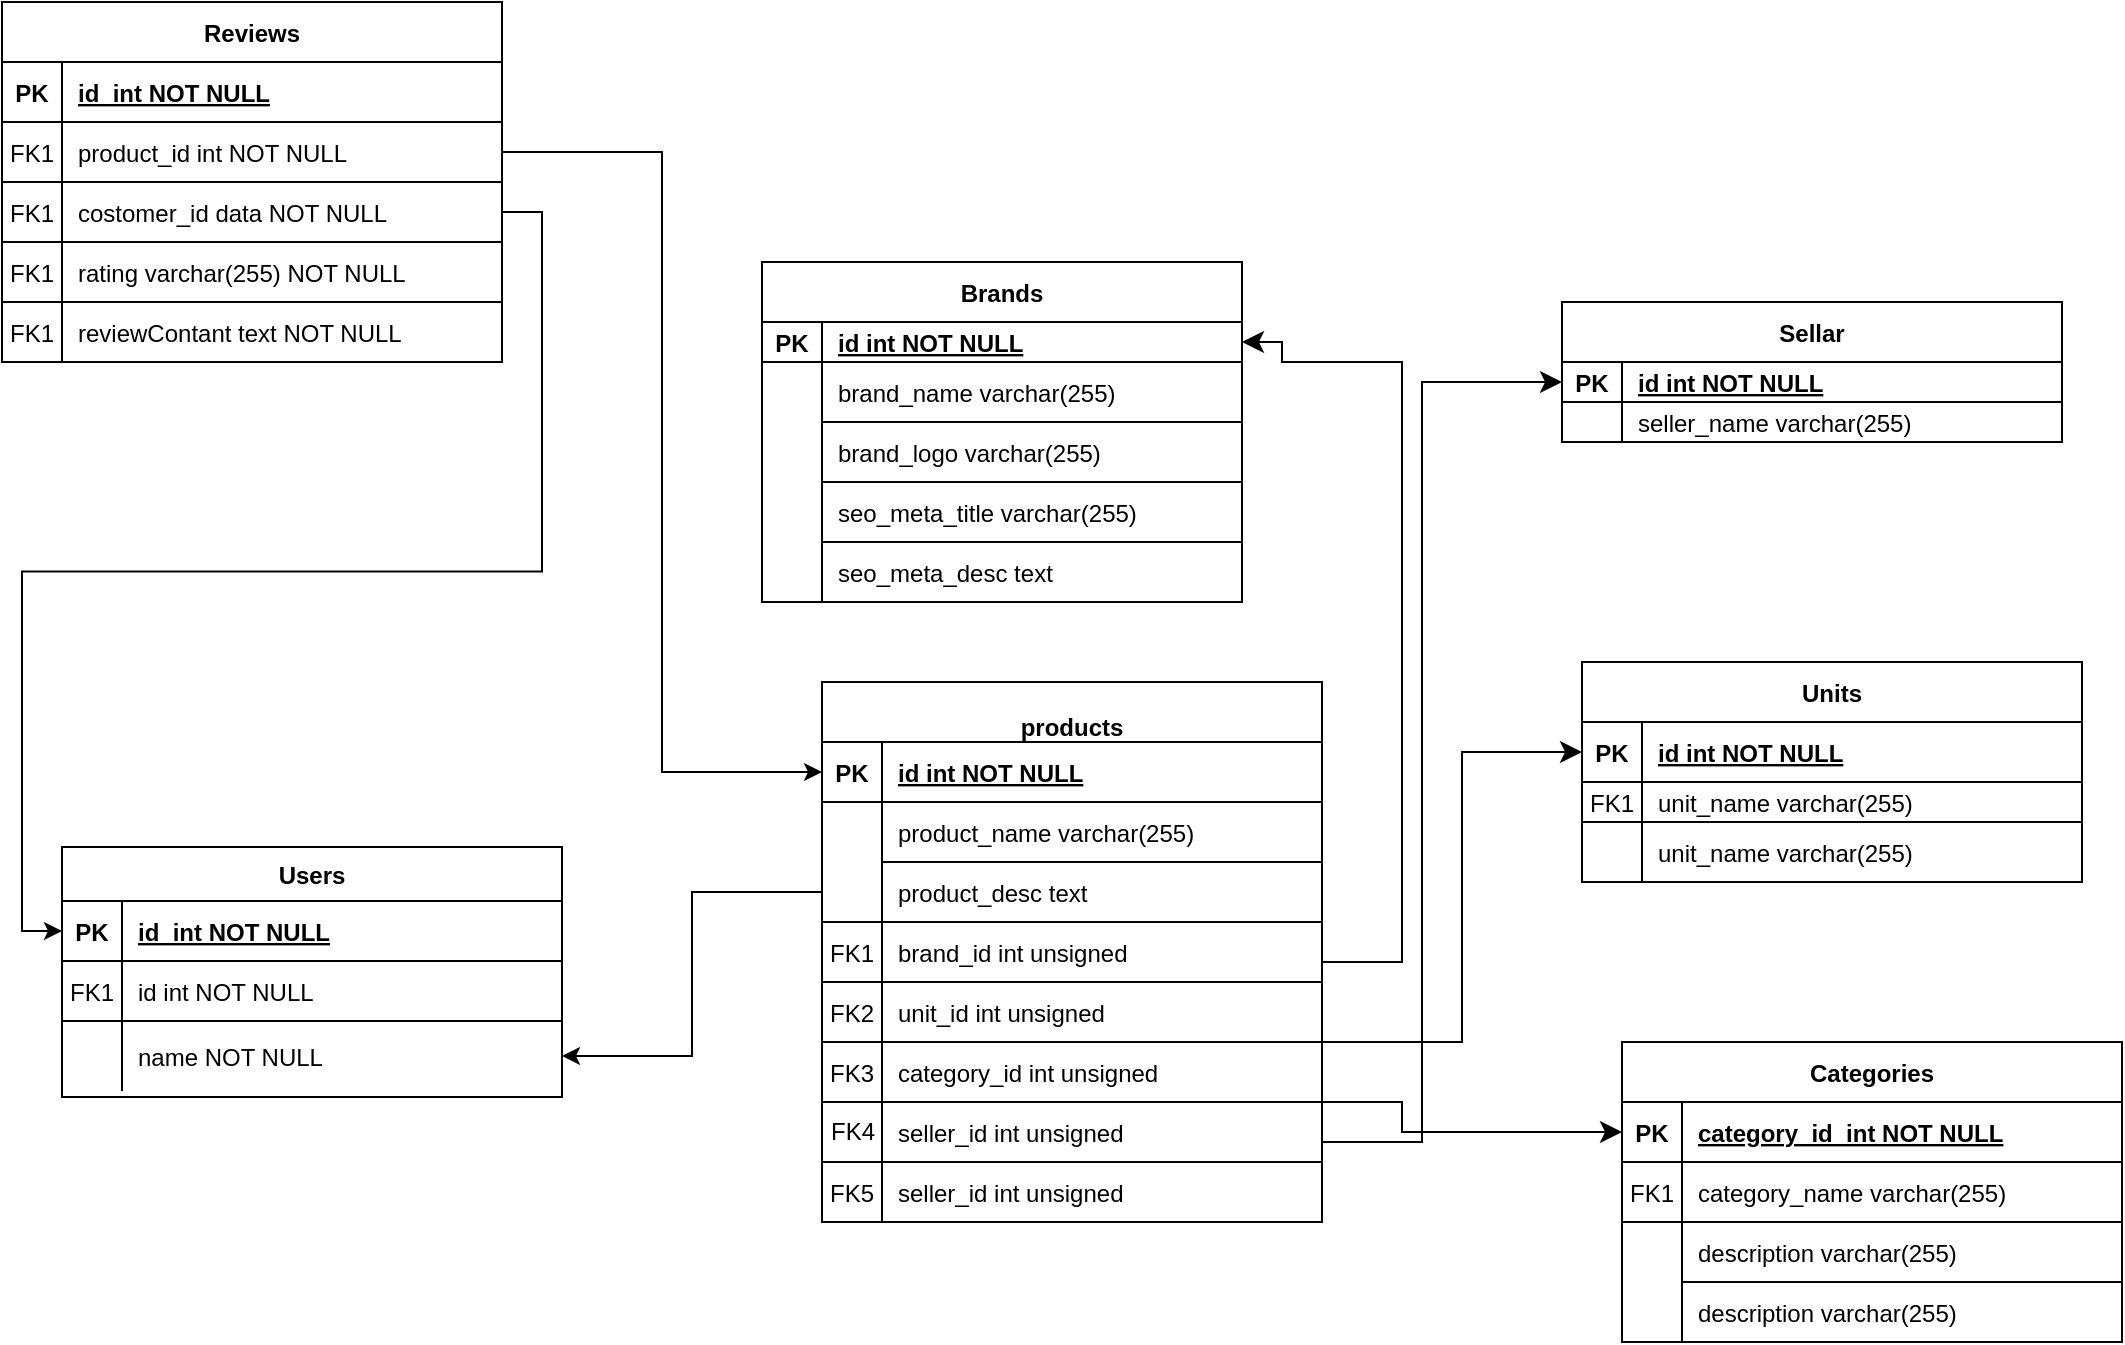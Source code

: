 <mxfile version="24.7.6">
  <diagram id="R2lEEEUBdFMjLlhIrx00" name="Page-1">
    <mxGraphModel dx="2450" dy="1875" grid="1" gridSize="10" guides="1" tooltips="1" connect="1" arrows="1" fold="1" page="1" pageScale="1" pageWidth="850" pageHeight="1100" math="0" shadow="0" extFonts="Permanent Marker^https://fonts.googleapis.com/css?family=Permanent+Marker">
      <root>
        <mxCell id="0" />
        <mxCell id="1" parent="0" />
        <mxCell id="C-vyLk0tnHw3VtMMgP7b-13" value="Units" style="shape=table;startSize=30;container=1;collapsible=1;childLayout=tableLayout;fixedRows=1;rowLines=0;fontStyle=1;align=center;resizeLast=1;" parent="1" vertex="1">
          <mxGeometry x="470" y="200" width="250" height="110" as="geometry" />
        </mxCell>
        <mxCell id="C-vyLk0tnHw3VtMMgP7b-14" value="" style="shape=partialRectangle;collapsible=0;dropTarget=0;pointerEvents=0;fillColor=none;points=[[0,0.5],[1,0.5]];portConstraint=eastwest;top=0;left=0;right=0;bottom=1;" parent="C-vyLk0tnHw3VtMMgP7b-13" vertex="1">
          <mxGeometry y="30" width="250" height="30" as="geometry" />
        </mxCell>
        <mxCell id="C-vyLk0tnHw3VtMMgP7b-15" value="PK" style="shape=partialRectangle;overflow=hidden;connectable=0;fillColor=none;top=0;left=0;bottom=0;right=0;fontStyle=1;" parent="C-vyLk0tnHw3VtMMgP7b-14" vertex="1">
          <mxGeometry width="30" height="30" as="geometry">
            <mxRectangle width="30" height="30" as="alternateBounds" />
          </mxGeometry>
        </mxCell>
        <mxCell id="C-vyLk0tnHw3VtMMgP7b-16" value="id int NOT NULL " style="shape=partialRectangle;overflow=hidden;connectable=0;fillColor=none;top=0;left=0;bottom=0;right=0;align=left;spacingLeft=6;fontStyle=5;" parent="C-vyLk0tnHw3VtMMgP7b-14" vertex="1">
          <mxGeometry x="30" width="220" height="30" as="geometry">
            <mxRectangle width="220" height="30" as="alternateBounds" />
          </mxGeometry>
        </mxCell>
        <mxCell id="C-vyLk0tnHw3VtMMgP7b-17" value="" style="shape=partialRectangle;collapsible=0;dropTarget=0;pointerEvents=0;fillColor=none;points=[[0,0.5],[1,0.5]];portConstraint=eastwest;top=0;left=0;right=0;bottom=0;" parent="C-vyLk0tnHw3VtMMgP7b-13" vertex="1">
          <mxGeometry y="60" width="250" height="20" as="geometry" />
        </mxCell>
        <mxCell id="C-vyLk0tnHw3VtMMgP7b-18" value="FK1" style="shape=partialRectangle;overflow=hidden;connectable=0;fillColor=none;top=0;left=0;bottom=1;right=0;" parent="C-vyLk0tnHw3VtMMgP7b-17" vertex="1">
          <mxGeometry width="30" height="20" as="geometry">
            <mxRectangle width="30" height="20" as="alternateBounds" />
          </mxGeometry>
        </mxCell>
        <mxCell id="C-vyLk0tnHw3VtMMgP7b-19" value="unit_name varchar(255)" style="shape=partialRectangle;overflow=hidden;connectable=0;fillColor=none;top=0;left=0;bottom=0;right=0;align=left;spacingLeft=6;" parent="C-vyLk0tnHw3VtMMgP7b-17" vertex="1">
          <mxGeometry x="30" width="220" height="20" as="geometry">
            <mxRectangle width="220" height="20" as="alternateBounds" />
          </mxGeometry>
        </mxCell>
        <mxCell id="C-vyLk0tnHw3VtMMgP7b-20" value="" style="shape=partialRectangle;collapsible=0;dropTarget=0;pointerEvents=0;fillColor=none;points=[[0,0.5],[1,0.5]];portConstraint=eastwest;top=0;left=0;right=0;bottom=0;" parent="C-vyLk0tnHw3VtMMgP7b-13" vertex="1">
          <mxGeometry y="80" width="250" height="30" as="geometry" />
        </mxCell>
        <mxCell id="C-vyLk0tnHw3VtMMgP7b-21" value="" style="shape=partialRectangle;overflow=hidden;connectable=0;fillColor=none;top=0;left=0;bottom=0;right=0;" parent="C-vyLk0tnHw3VtMMgP7b-20" vertex="1">
          <mxGeometry width="30" height="30" as="geometry">
            <mxRectangle width="30" height="30" as="alternateBounds" />
          </mxGeometry>
        </mxCell>
        <mxCell id="C-vyLk0tnHw3VtMMgP7b-22" value="unit_name varchar(255)" style="shape=partialRectangle;overflow=hidden;connectable=0;fillColor=none;top=1;left=0;bottom=0;right=0;align=left;spacingLeft=6;" parent="C-vyLk0tnHw3VtMMgP7b-20" vertex="1">
          <mxGeometry x="30" width="220" height="30" as="geometry">
            <mxRectangle width="220" height="30" as="alternateBounds" />
          </mxGeometry>
        </mxCell>
        <mxCell id="C-vyLk0tnHw3VtMMgP7b-23" value="Brands" style="shape=table;startSize=30;container=1;collapsible=1;childLayout=tableLayout;fixedRows=1;rowLines=0;fontStyle=1;align=center;resizeLast=1;" parent="1" vertex="1">
          <mxGeometry x="60" width="240" height="170" as="geometry" />
        </mxCell>
        <mxCell id="C-vyLk0tnHw3VtMMgP7b-24" value="" style="shape=partialRectangle;collapsible=0;dropTarget=0;pointerEvents=0;fillColor=none;points=[[0,0.5],[1,0.5]];portConstraint=eastwest;top=0;left=0;right=0;bottom=1;" parent="C-vyLk0tnHw3VtMMgP7b-23" vertex="1">
          <mxGeometry y="30" width="240" height="20" as="geometry" />
        </mxCell>
        <mxCell id="C-vyLk0tnHw3VtMMgP7b-25" value="PK" style="shape=partialRectangle;overflow=hidden;connectable=0;fillColor=none;top=0;left=0;bottom=0;right=0;fontStyle=1;" parent="C-vyLk0tnHw3VtMMgP7b-24" vertex="1">
          <mxGeometry width="30" height="20" as="geometry">
            <mxRectangle width="30" height="20" as="alternateBounds" />
          </mxGeometry>
        </mxCell>
        <mxCell id="C-vyLk0tnHw3VtMMgP7b-26" value="id int NOT NULL " style="shape=partialRectangle;overflow=hidden;connectable=0;fillColor=none;top=0;left=0;bottom=0;right=0;align=left;spacingLeft=6;fontStyle=5;" parent="C-vyLk0tnHw3VtMMgP7b-24" vertex="1">
          <mxGeometry x="30" width="210" height="20" as="geometry">
            <mxRectangle width="210" height="20" as="alternateBounds" />
          </mxGeometry>
        </mxCell>
        <mxCell id="C-vyLk0tnHw3VtMMgP7b-27" value="" style="shape=partialRectangle;collapsible=0;dropTarget=0;pointerEvents=0;fillColor=none;points=[[0,0.5],[1,0.5]];portConstraint=eastwest;top=0;left=0;right=0;bottom=0;" parent="C-vyLk0tnHw3VtMMgP7b-23" vertex="1">
          <mxGeometry y="50" width="240" height="30" as="geometry" />
        </mxCell>
        <mxCell id="C-vyLk0tnHw3VtMMgP7b-28" value="" style="shape=partialRectangle;overflow=hidden;connectable=0;fillColor=none;top=0;left=0;bottom=0;right=0;" parent="C-vyLk0tnHw3VtMMgP7b-27" vertex="1">
          <mxGeometry width="30" height="30" as="geometry">
            <mxRectangle width="30" height="30" as="alternateBounds" />
          </mxGeometry>
        </mxCell>
        <mxCell id="C-vyLk0tnHw3VtMMgP7b-29" value="brand_name varchar(255)" style="shape=partialRectangle;overflow=hidden;connectable=0;fillColor=none;top=0;left=0;bottom=0;right=0;align=left;spacingLeft=6;" parent="C-vyLk0tnHw3VtMMgP7b-27" vertex="1">
          <mxGeometry x="30" width="210" height="30" as="geometry">
            <mxRectangle width="210" height="30" as="alternateBounds" />
          </mxGeometry>
        </mxCell>
        <mxCell id="_NV2U-eYYA9AQQQg_8-n-16" value="brand_logo varchar(255)" style="shape=partialRectangle;overflow=hidden;connectable=0;fillColor=none;top=1;left=1;bottom=1;right=1;align=left;spacingLeft=6;" parent="1" vertex="1">
          <mxGeometry x="90" y="80" width="210" height="30" as="geometry">
            <mxRectangle width="210" height="30" as="alternateBounds" />
          </mxGeometry>
        </mxCell>
        <mxCell id="_NV2U-eYYA9AQQQg_8-n-17" value="seo_meta_title varchar(255)" style="shape=partialRectangle;overflow=hidden;connectable=0;fillColor=none;top=0;left=1;bottom=0;right=0;align=left;spacingLeft=6;" parent="1" vertex="1">
          <mxGeometry x="90" y="110" width="210" height="30" as="geometry">
            <mxRectangle width="210" height="30" as="alternateBounds" />
          </mxGeometry>
        </mxCell>
        <mxCell id="_NV2U-eYYA9AQQQg_8-n-18" value="seo_meta_desc text" style="shape=partialRectangle;overflow=hidden;connectable=0;fillColor=none;top=1;left=1;bottom=1;right=1;align=left;spacingLeft=6;" parent="1" vertex="1">
          <mxGeometry x="90" y="140" width="210" height="30" as="geometry">
            <mxRectangle width="210" height="30" as="alternateBounds" />
          </mxGeometry>
        </mxCell>
        <mxCell id="TuF4CWJNELuFQ1WJxQdK-1" value="" style="edgeStyle=segmentEdgeStyle;endArrow=classic;html=1;curved=0;rounded=0;endSize=8;startSize=8;sourcePerimeterSpacing=0;targetPerimeterSpacing=0;" parent="1" target="C-vyLk0tnHw3VtMMgP7b-14" edge="1">
          <mxGeometry width="100" relative="1" as="geometry">
            <mxPoint x="340" y="390" as="sourcePoint" />
            <mxPoint x="400" y="410" as="targetPoint" />
            <Array as="points">
              <mxPoint x="410" y="390" />
              <mxPoint x="410" y="245" />
            </Array>
          </mxGeometry>
        </mxCell>
        <mxCell id="TuF4CWJNELuFQ1WJxQdK-4" value="" style="edgeStyle=segmentEdgeStyle;endArrow=classic;html=1;curved=0;rounded=0;endSize=8;startSize=8;sourcePerimeterSpacing=0;targetPerimeterSpacing=0;entryX=0;entryY=0.5;entryDx=0;entryDy=0;" parent="1" target="C-vyLk0tnHw3VtMMgP7b-3" edge="1">
          <mxGeometry width="100" relative="1" as="geometry">
            <mxPoint x="340" y="420" as="sourcePoint" />
            <mxPoint x="430" y="440" as="targetPoint" />
            <Array as="points">
              <mxPoint x="380" y="420" />
              <mxPoint x="380" y="435" />
            </Array>
          </mxGeometry>
        </mxCell>
        <mxCell id="TuF4CWJNELuFQ1WJxQdK-5" value="" style="edgeStyle=segmentEdgeStyle;endArrow=classic;html=1;curved=0;rounded=0;endSize=8;startSize=8;sourcePerimeterSpacing=0;targetPerimeterSpacing=0;entryX=1;entryY=0.5;entryDx=0;entryDy=0;" parent="1" target="C-vyLk0tnHw3VtMMgP7b-24" edge="1">
          <mxGeometry width="100" relative="1" as="geometry">
            <mxPoint x="340" y="350" as="sourcePoint" />
            <mxPoint x="360" y="220" as="targetPoint" />
            <Array as="points">
              <mxPoint x="380" y="350" />
              <mxPoint x="380" y="50" />
              <mxPoint x="320" y="50" />
              <mxPoint x="320" y="40" />
            </Array>
          </mxGeometry>
        </mxCell>
        <mxCell id="TuF4CWJNELuFQ1WJxQdK-20" value="Users" style="shape=table;startSize=27;container=1;collapsible=1;childLayout=tableLayout;fixedRows=1;rowLines=0;fontStyle=1;align=center;resizeLast=1;" parent="1" vertex="1">
          <mxGeometry x="-290" y="292.5" width="250" height="125" as="geometry" />
        </mxCell>
        <mxCell id="TuF4CWJNELuFQ1WJxQdK-21" value="" style="shape=partialRectangle;collapsible=0;dropTarget=0;pointerEvents=0;fillColor=none;points=[[0,0.5],[1,0.5]];portConstraint=eastwest;top=0;left=0;right=0;bottom=1;" parent="TuF4CWJNELuFQ1WJxQdK-20" vertex="1">
          <mxGeometry y="27" width="250" height="30" as="geometry" />
        </mxCell>
        <mxCell id="TuF4CWJNELuFQ1WJxQdK-22" value="PK" style="shape=partialRectangle;overflow=hidden;connectable=0;fillColor=none;top=0;left=0;bottom=0;right=0;fontStyle=1;" parent="TuF4CWJNELuFQ1WJxQdK-21" vertex="1">
          <mxGeometry width="30" height="30" as="geometry">
            <mxRectangle width="30" height="30" as="alternateBounds" />
          </mxGeometry>
        </mxCell>
        <mxCell id="TuF4CWJNELuFQ1WJxQdK-23" value="id  int NOT NULL " style="shape=partialRectangle;overflow=hidden;connectable=0;fillColor=none;top=0;left=0;bottom=0;right=0;align=left;spacingLeft=6;fontStyle=5;" parent="TuF4CWJNELuFQ1WJxQdK-21" vertex="1">
          <mxGeometry x="30" width="220" height="30" as="geometry">
            <mxRectangle width="220" height="30" as="alternateBounds" />
          </mxGeometry>
        </mxCell>
        <mxCell id="TuF4CWJNELuFQ1WJxQdK-24" value="" style="shape=partialRectangle;collapsible=0;dropTarget=0;pointerEvents=0;fillColor=none;points=[[0,0.5],[1,0.5]];portConstraint=eastwest;top=0;left=0;right=0;bottom=0;" parent="TuF4CWJNELuFQ1WJxQdK-20" vertex="1">
          <mxGeometry y="57" width="250" height="30" as="geometry" />
        </mxCell>
        <mxCell id="TuF4CWJNELuFQ1WJxQdK-25" value="FK1" style="shape=partialRectangle;overflow=hidden;connectable=0;fillColor=none;top=0;left=0;bottom=1;right=0;" parent="TuF4CWJNELuFQ1WJxQdK-24" vertex="1">
          <mxGeometry width="30" height="30" as="geometry">
            <mxRectangle width="30" height="30" as="alternateBounds" />
          </mxGeometry>
        </mxCell>
        <mxCell id="TuF4CWJNELuFQ1WJxQdK-26" value="id int NOT NULL" style="shape=partialRectangle;overflow=hidden;connectable=0;fillColor=none;top=0;left=0;bottom=0;right=0;align=left;spacingLeft=6;" parent="TuF4CWJNELuFQ1WJxQdK-24" vertex="1">
          <mxGeometry x="30" width="220" height="30" as="geometry">
            <mxRectangle width="220" height="30" as="alternateBounds" />
          </mxGeometry>
        </mxCell>
        <mxCell id="TuF4CWJNELuFQ1WJxQdK-27" value="" style="shape=partialRectangle;collapsible=0;dropTarget=0;pointerEvents=0;fillColor=none;points=[[0,0.5],[1,0.5]];portConstraint=eastwest;top=0;left=0;right=0;bottom=0;" parent="TuF4CWJNELuFQ1WJxQdK-20" vertex="1">
          <mxGeometry y="87" width="250" height="35" as="geometry" />
        </mxCell>
        <mxCell id="TuF4CWJNELuFQ1WJxQdK-28" value="" style="shape=partialRectangle;overflow=hidden;connectable=0;fillColor=none;top=0;left=0;bottom=0;right=0;" parent="TuF4CWJNELuFQ1WJxQdK-27" vertex="1">
          <mxGeometry width="30" height="35" as="geometry">
            <mxRectangle width="30" height="35" as="alternateBounds" />
          </mxGeometry>
        </mxCell>
        <mxCell id="TuF4CWJNELuFQ1WJxQdK-29" value="name NOT NULL" style="shape=partialRectangle;overflow=hidden;connectable=0;fillColor=none;top=1;left=0;bottom=0;right=0;align=left;spacingLeft=6;" parent="TuF4CWJNELuFQ1WJxQdK-27" vertex="1">
          <mxGeometry x="30" width="220" height="35" as="geometry">
            <mxRectangle width="220" height="35" as="alternateBounds" />
          </mxGeometry>
        </mxCell>
        <mxCell id="TuF4CWJNELuFQ1WJxQdK-34" style="edgeStyle=orthogonalEdgeStyle;rounded=0;orthogonalLoop=1;jettySize=auto;html=1;entryX=0;entryY=0.5;entryDx=0;entryDy=0;" parent="1" source="TuF4CWJNELuFQ1WJxQdK-14" target="TuF4CWJNELuFQ1WJxQdK-21" edge="1">
          <mxGeometry relative="1" as="geometry" />
        </mxCell>
        <mxCell id="TuF4CWJNELuFQ1WJxQdK-35" style="edgeStyle=orthogonalEdgeStyle;rounded=0;orthogonalLoop=1;jettySize=auto;html=1;entryX=0;entryY=0.5;entryDx=0;entryDy=0;" parent="1" source="TuF4CWJNELuFQ1WJxQdK-11" target="_NV2U-eYYA9AQQQg_8-n-2" edge="1">
          <mxGeometry relative="1" as="geometry" />
        </mxCell>
        <mxCell id="TuF4CWJNELuFQ1WJxQdK-36" value="" style="edgeStyle=orthogonalEdgeStyle;rounded=0;orthogonalLoop=1;jettySize=auto;html=1;" parent="1" source="_NV2U-eYYA9AQQQg_8-n-8" target="TuF4CWJNELuFQ1WJxQdK-27" edge="1">
          <mxGeometry relative="1" as="geometry" />
        </mxCell>
        <mxCell id="TuF4CWJNELuFQ1WJxQdK-43" value="" style="group" parent="1" vertex="1" connectable="0">
          <mxGeometry x="490" y="390" width="250" height="150" as="geometry" />
        </mxCell>
        <mxCell id="C-vyLk0tnHw3VtMMgP7b-2" value="Categories" style="shape=table;startSize=30;container=1;collapsible=1;childLayout=tableLayout;fixedRows=1;rowLines=0;fontStyle=1;align=center;resizeLast=1;" parent="TuF4CWJNELuFQ1WJxQdK-43" vertex="1">
          <mxGeometry width="250" height="150" as="geometry" />
        </mxCell>
        <mxCell id="C-vyLk0tnHw3VtMMgP7b-3" value="" style="shape=partialRectangle;collapsible=0;dropTarget=0;pointerEvents=0;fillColor=none;points=[[0,0.5],[1,0.5]];portConstraint=eastwest;top=0;left=0;right=0;bottom=1;" parent="C-vyLk0tnHw3VtMMgP7b-2" vertex="1">
          <mxGeometry y="30" width="250" height="30" as="geometry" />
        </mxCell>
        <mxCell id="C-vyLk0tnHw3VtMMgP7b-4" value="PK" style="shape=partialRectangle;overflow=hidden;connectable=0;fillColor=none;top=0;left=0;bottom=0;right=0;fontStyle=1;" parent="C-vyLk0tnHw3VtMMgP7b-3" vertex="1">
          <mxGeometry width="30" height="30" as="geometry">
            <mxRectangle width="30" height="30" as="alternateBounds" />
          </mxGeometry>
        </mxCell>
        <mxCell id="C-vyLk0tnHw3VtMMgP7b-5" value="category_id  int NOT NULL " style="shape=partialRectangle;overflow=hidden;connectable=0;fillColor=none;top=0;left=0;bottom=0;right=0;align=left;spacingLeft=6;fontStyle=5;" parent="C-vyLk0tnHw3VtMMgP7b-3" vertex="1">
          <mxGeometry x="30" width="220" height="30" as="geometry">
            <mxRectangle width="220" height="30" as="alternateBounds" />
          </mxGeometry>
        </mxCell>
        <mxCell id="C-vyLk0tnHw3VtMMgP7b-6" value="" style="shape=partialRectangle;collapsible=0;dropTarget=0;pointerEvents=0;fillColor=none;points=[[0,0.5],[1,0.5]];portConstraint=eastwest;top=0;left=0;right=0;bottom=0;" parent="C-vyLk0tnHw3VtMMgP7b-2" vertex="1">
          <mxGeometry y="60" width="250" height="30" as="geometry" />
        </mxCell>
        <mxCell id="C-vyLk0tnHw3VtMMgP7b-7" value="FK1" style="shape=partialRectangle;overflow=hidden;connectable=0;fillColor=none;top=0;left=0;bottom=1;right=0;" parent="C-vyLk0tnHw3VtMMgP7b-6" vertex="1">
          <mxGeometry width="30" height="30" as="geometry">
            <mxRectangle width="30" height="30" as="alternateBounds" />
          </mxGeometry>
        </mxCell>
        <mxCell id="C-vyLk0tnHw3VtMMgP7b-8" value="category_name varchar(255)" style="shape=partialRectangle;overflow=hidden;connectable=0;fillColor=none;top=0;left=0;bottom=0;right=0;align=left;spacingLeft=6;" parent="C-vyLk0tnHw3VtMMgP7b-6" vertex="1">
          <mxGeometry x="30" width="220" height="30" as="geometry">
            <mxRectangle width="220" height="30" as="alternateBounds" />
          </mxGeometry>
        </mxCell>
        <mxCell id="C-vyLk0tnHw3VtMMgP7b-9" value="" style="shape=partialRectangle;collapsible=0;dropTarget=0;pointerEvents=0;fillColor=none;points=[[0,0.5],[1,0.5]];portConstraint=eastwest;top=0;left=0;right=0;bottom=0;" parent="C-vyLk0tnHw3VtMMgP7b-2" vertex="1">
          <mxGeometry y="90" width="250" height="30" as="geometry" />
        </mxCell>
        <mxCell id="C-vyLk0tnHw3VtMMgP7b-10" value="" style="shape=partialRectangle;overflow=hidden;connectable=0;fillColor=none;top=0;left=0;bottom=0;right=0;" parent="C-vyLk0tnHw3VtMMgP7b-9" vertex="1">
          <mxGeometry width="30" height="30" as="geometry">
            <mxRectangle width="30" height="30" as="alternateBounds" />
          </mxGeometry>
        </mxCell>
        <mxCell id="C-vyLk0tnHw3VtMMgP7b-11" value="description varchar(255)" style="shape=partialRectangle;overflow=hidden;connectable=0;fillColor=none;top=1;left=0;bottom=0;right=0;align=left;spacingLeft=6;" parent="C-vyLk0tnHw3VtMMgP7b-9" vertex="1">
          <mxGeometry x="30" width="220" height="30" as="geometry">
            <mxRectangle width="220" height="30" as="alternateBounds" />
          </mxGeometry>
        </mxCell>
        <mxCell id="_NV2U-eYYA9AQQQg_8-n-38" value="description varchar(255)" style="shape=partialRectangle;overflow=hidden;connectable=0;fillColor=none;top=1;left=1;bottom=1;right=0;align=left;spacingLeft=6;" parent="TuF4CWJNELuFQ1WJxQdK-43" vertex="1">
          <mxGeometry x="30" y="120" width="220" height="30" as="geometry">
            <mxRectangle width="220" height="30" as="alternateBounds" />
          </mxGeometry>
        </mxCell>
        <mxCell id="TuF4CWJNELuFQ1WJxQdK-44" value="" style="group" parent="1" vertex="1" connectable="0">
          <mxGeometry x="-320" y="-130" width="250" height="180" as="geometry" />
        </mxCell>
        <mxCell id="TuF4CWJNELuFQ1WJxQdK-37" value="" style="shape=partialRectangle;collapsible=0;dropTarget=0;pointerEvents=0;fillColor=none;points=[[0,0.5],[1,0.5]];portConstraint=eastwest;top=1;left=1;right=1;bottom=1;" parent="TuF4CWJNELuFQ1WJxQdK-44" vertex="1">
          <mxGeometry y="120" width="250" height="30" as="geometry" />
        </mxCell>
        <mxCell id="TuF4CWJNELuFQ1WJxQdK-38" value="FK1" style="shape=partialRectangle;overflow=hidden;connectable=0;fillColor=none;top=0;left=0;bottom=0;right=1;" parent="TuF4CWJNELuFQ1WJxQdK-37" vertex="1">
          <mxGeometry width="30" height="30" as="geometry">
            <mxRectangle width="30" height="30" as="alternateBounds" />
          </mxGeometry>
        </mxCell>
        <mxCell id="TuF4CWJNELuFQ1WJxQdK-39" value="rating varchar(255) NOT NULL" style="shape=partialRectangle;overflow=hidden;connectable=0;fillColor=none;top=1;left=0;bottom=0;right=0;align=left;spacingLeft=6;" parent="TuF4CWJNELuFQ1WJxQdK-37" vertex="1">
          <mxGeometry x="30" width="220" height="30" as="geometry">
            <mxRectangle width="220" height="30" as="alternateBounds" />
          </mxGeometry>
        </mxCell>
        <mxCell id="TuF4CWJNELuFQ1WJxQdK-40" value="" style="shape=partialRectangle;collapsible=0;dropTarget=0;pointerEvents=0;fillColor=none;points=[[0,0.5],[1,0.5]];portConstraint=eastwest;top=0;left=0;right=1;bottom=1;" parent="TuF4CWJNELuFQ1WJxQdK-44" vertex="1">
          <mxGeometry y="150" width="250" height="30" as="geometry" />
        </mxCell>
        <mxCell id="TuF4CWJNELuFQ1WJxQdK-41" value="FK1" style="shape=partialRectangle;overflow=hidden;connectable=0;fillColor=none;top=0;left=0;bottom=0;right=0;" parent="TuF4CWJNELuFQ1WJxQdK-40" vertex="1">
          <mxGeometry width="30" height="30" as="geometry">
            <mxRectangle width="30" height="30" as="alternateBounds" />
          </mxGeometry>
        </mxCell>
        <mxCell id="TuF4CWJNELuFQ1WJxQdK-42" value="reviewContant text NOT NULL" style="shape=partialRectangle;overflow=hidden;connectable=0;fillColor=none;top=1;left=1;bottom=1;right=1;align=left;spacingLeft=6;" parent="TuF4CWJNELuFQ1WJxQdK-40" vertex="1">
          <mxGeometry x="30" width="220" height="30" as="geometry">
            <mxRectangle width="220" height="30" as="alternateBounds" />
          </mxGeometry>
        </mxCell>
        <mxCell id="TuF4CWJNELuFQ1WJxQdK-7" value="Reviews" style="shape=table;startSize=30;container=1;collapsible=1;childLayout=tableLayout;fixedRows=1;rowLines=0;fontStyle=1;align=center;resizeLast=1;" parent="TuF4CWJNELuFQ1WJxQdK-44" vertex="1">
          <mxGeometry width="250" height="180" as="geometry" />
        </mxCell>
        <mxCell id="TuF4CWJNELuFQ1WJxQdK-8" value="" style="shape=partialRectangle;collapsible=0;dropTarget=0;pointerEvents=0;fillColor=none;points=[[0,0.5],[1,0.5]];portConstraint=eastwest;top=0;left=0;right=0;bottom=1;" parent="TuF4CWJNELuFQ1WJxQdK-7" vertex="1">
          <mxGeometry y="30" width="250" height="30" as="geometry" />
        </mxCell>
        <mxCell id="TuF4CWJNELuFQ1WJxQdK-9" value="PK" style="shape=partialRectangle;overflow=hidden;connectable=0;fillColor=none;top=0;left=0;bottom=0;right=0;fontStyle=1;" parent="TuF4CWJNELuFQ1WJxQdK-8" vertex="1">
          <mxGeometry width="30" height="30" as="geometry">
            <mxRectangle width="30" height="30" as="alternateBounds" />
          </mxGeometry>
        </mxCell>
        <mxCell id="TuF4CWJNELuFQ1WJxQdK-10" value="id  int NOT NULL " style="shape=partialRectangle;overflow=hidden;connectable=0;fillColor=none;top=0;left=0;bottom=0;right=0;align=left;spacingLeft=6;fontStyle=5;" parent="TuF4CWJNELuFQ1WJxQdK-8" vertex="1">
          <mxGeometry x="30" width="220" height="30" as="geometry">
            <mxRectangle width="220" height="30" as="alternateBounds" />
          </mxGeometry>
        </mxCell>
        <mxCell id="TuF4CWJNELuFQ1WJxQdK-11" value="" style="shape=partialRectangle;collapsible=0;dropTarget=0;pointerEvents=0;fillColor=none;points=[[0,0.5],[1,0.5]];portConstraint=eastwest;top=0;left=0;right=0;bottom=0;" parent="TuF4CWJNELuFQ1WJxQdK-7" vertex="1">
          <mxGeometry y="60" width="250" height="30" as="geometry" />
        </mxCell>
        <mxCell id="TuF4CWJNELuFQ1WJxQdK-12" value="FK1" style="shape=partialRectangle;overflow=hidden;connectable=0;fillColor=none;top=0;left=0;bottom=1;right=0;" parent="TuF4CWJNELuFQ1WJxQdK-11" vertex="1">
          <mxGeometry width="30" height="30" as="geometry">
            <mxRectangle width="30" height="30" as="alternateBounds" />
          </mxGeometry>
        </mxCell>
        <mxCell id="TuF4CWJNELuFQ1WJxQdK-13" value="product_id int NOT NULL" style="shape=partialRectangle;overflow=hidden;connectable=0;fillColor=none;top=0;left=0;bottom=0;right=0;align=left;spacingLeft=6;" parent="TuF4CWJNELuFQ1WJxQdK-11" vertex="1">
          <mxGeometry x="30" width="220" height="30" as="geometry">
            <mxRectangle width="220" height="30" as="alternateBounds" />
          </mxGeometry>
        </mxCell>
        <mxCell id="TuF4CWJNELuFQ1WJxQdK-14" value="" style="shape=partialRectangle;collapsible=0;dropTarget=0;pointerEvents=0;fillColor=none;points=[[0,0.5],[1,0.5]];portConstraint=eastwest;top=0;left=0;right=0;bottom=0;" parent="TuF4CWJNELuFQ1WJxQdK-7" vertex="1">
          <mxGeometry y="90" width="250" height="30" as="geometry" />
        </mxCell>
        <mxCell id="TuF4CWJNELuFQ1WJxQdK-15" value="FK1" style="shape=partialRectangle;overflow=hidden;connectable=0;fillColor=none;top=0;left=0;bottom=0;right=0;" parent="TuF4CWJNELuFQ1WJxQdK-14" vertex="1">
          <mxGeometry width="30" height="30" as="geometry">
            <mxRectangle width="30" height="30" as="alternateBounds" />
          </mxGeometry>
        </mxCell>
        <mxCell id="TuF4CWJNELuFQ1WJxQdK-16" value="costomer_id data NOT NULL" style="shape=partialRectangle;overflow=hidden;connectable=0;fillColor=none;top=1;left=0;bottom=0;right=0;align=left;spacingLeft=6;" parent="TuF4CWJNELuFQ1WJxQdK-14" vertex="1">
          <mxGeometry x="30" width="220" height="30" as="geometry">
            <mxRectangle width="220" height="30" as="alternateBounds" />
          </mxGeometry>
        </mxCell>
        <mxCell id="2XqSho-E4nIatdA7aEkY-1" value="Sellar" style="shape=table;startSize=30;container=1;collapsible=1;childLayout=tableLayout;fixedRows=1;rowLines=0;fontStyle=1;align=center;resizeLast=1;" parent="1" vertex="1">
          <mxGeometry x="460" y="20" width="250" height="70" as="geometry" />
        </mxCell>
        <mxCell id="2XqSho-E4nIatdA7aEkY-2" value="" style="shape=partialRectangle;collapsible=0;dropTarget=0;pointerEvents=0;fillColor=none;points=[[0,0.5],[1,0.5]];portConstraint=eastwest;top=0;left=0;right=0;bottom=1;" parent="2XqSho-E4nIatdA7aEkY-1" vertex="1">
          <mxGeometry y="30" width="250" height="20" as="geometry" />
        </mxCell>
        <mxCell id="2XqSho-E4nIatdA7aEkY-3" value="PK" style="shape=partialRectangle;overflow=hidden;connectable=0;fillColor=none;top=0;left=0;bottom=0;right=0;fontStyle=1;" parent="2XqSho-E4nIatdA7aEkY-2" vertex="1">
          <mxGeometry width="30" height="20" as="geometry">
            <mxRectangle width="30" height="20" as="alternateBounds" />
          </mxGeometry>
        </mxCell>
        <mxCell id="2XqSho-E4nIatdA7aEkY-4" value="id int NOT NULL " style="shape=partialRectangle;overflow=hidden;connectable=0;fillColor=none;top=0;left=0;bottom=0;right=0;align=left;spacingLeft=6;fontStyle=5;" parent="2XqSho-E4nIatdA7aEkY-2" vertex="1">
          <mxGeometry x="30" width="220" height="20" as="geometry">
            <mxRectangle width="220" height="20" as="alternateBounds" />
          </mxGeometry>
        </mxCell>
        <mxCell id="2XqSho-E4nIatdA7aEkY-5" value="" style="shape=partialRectangle;collapsible=0;dropTarget=0;pointerEvents=0;fillColor=none;points=[[0,0.5],[1,0.5]];portConstraint=eastwest;top=0;left=0;right=0;bottom=0;" parent="2XqSho-E4nIatdA7aEkY-1" vertex="1">
          <mxGeometry y="50" width="250" height="20" as="geometry" />
        </mxCell>
        <mxCell id="2XqSho-E4nIatdA7aEkY-6" value="" style="shape=partialRectangle;overflow=hidden;connectable=0;fillColor=none;top=0;left=0;bottom=1;right=0;" parent="2XqSho-E4nIatdA7aEkY-5" vertex="1">
          <mxGeometry width="30" height="20" as="geometry">
            <mxRectangle width="30" height="20" as="alternateBounds" />
          </mxGeometry>
        </mxCell>
        <mxCell id="2XqSho-E4nIatdA7aEkY-7" value="seller_name varchar(255)" style="shape=partialRectangle;overflow=hidden;connectable=0;fillColor=none;top=0;left=0;bottom=0;right=0;align=left;spacingLeft=6;" parent="2XqSho-E4nIatdA7aEkY-5" vertex="1">
          <mxGeometry x="30" width="220" height="20" as="geometry">
            <mxRectangle width="220" height="20" as="alternateBounds" />
          </mxGeometry>
        </mxCell>
        <mxCell id="2XqSho-E4nIatdA7aEkY-14" value="" style="edgeStyle=segmentEdgeStyle;endArrow=classic;html=1;curved=0;rounded=0;endSize=8;startSize=8;sourcePerimeterSpacing=0;targetPerimeterSpacing=0;entryX=0;entryY=0.5;entryDx=0;entryDy=0;" parent="1" target="2XqSho-E4nIatdA7aEkY-2" edge="1">
          <mxGeometry width="100" relative="1" as="geometry">
            <mxPoint x="340" y="440" as="sourcePoint" />
            <mxPoint x="470" y="370" as="targetPoint" />
            <Array as="points">
              <mxPoint x="390" y="440" />
              <mxPoint x="390" y="60" />
            </Array>
          </mxGeometry>
        </mxCell>
        <mxCell id="2XqSho-E4nIatdA7aEkY-15" value="" style="group" parent="1" vertex="1" connectable="0">
          <mxGeometry x="80" y="210" width="260" height="270" as="geometry" />
        </mxCell>
        <mxCell id="Qq0amIdczdrZ1GGHIgnA-1" value="" style="group" parent="2XqSho-E4nIatdA7aEkY-15" vertex="1" connectable="0">
          <mxGeometry width="260" height="270" as="geometry" />
        </mxCell>
        <mxCell id="_NV2U-eYYA9AQQQg_8-n-1" value="&#xa;products" style="shape=table;startSize=30;container=1;collapsible=1;childLayout=tableLayout;fixedRows=1;rowLines=0;fontStyle=1;align=center;resizeLast=1;" parent="Qq0amIdczdrZ1GGHIgnA-1" vertex="1">
          <mxGeometry x="10" width="250" height="270" as="geometry" />
        </mxCell>
        <mxCell id="_NV2U-eYYA9AQQQg_8-n-2" value="" style="shape=partialRectangle;collapsible=0;dropTarget=0;pointerEvents=0;fillColor=none;points=[[0,0.5],[1,0.5]];portConstraint=eastwest;top=0;left=0;right=0;bottom=1;" parent="_NV2U-eYYA9AQQQg_8-n-1" vertex="1">
          <mxGeometry y="30" width="250" height="30" as="geometry" />
        </mxCell>
        <mxCell id="_NV2U-eYYA9AQQQg_8-n-3" value="PK" style="shape=partialRectangle;overflow=hidden;connectable=0;fillColor=none;top=0;left=0;bottom=0;right=0;fontStyle=1;" parent="_NV2U-eYYA9AQQQg_8-n-2" vertex="1">
          <mxGeometry width="30" height="30" as="geometry">
            <mxRectangle width="30" height="30" as="alternateBounds" />
          </mxGeometry>
        </mxCell>
        <mxCell id="_NV2U-eYYA9AQQQg_8-n-4" value="id int NOT NULL " style="shape=partialRectangle;overflow=hidden;connectable=0;fillColor=none;top=0;left=0;bottom=0;right=0;align=left;spacingLeft=6;fontStyle=5;" parent="_NV2U-eYYA9AQQQg_8-n-2" vertex="1">
          <mxGeometry x="30" width="220" height="30" as="geometry">
            <mxRectangle width="220" height="30" as="alternateBounds" />
          </mxGeometry>
        </mxCell>
        <mxCell id="_NV2U-eYYA9AQQQg_8-n-5" value="" style="shape=partialRectangle;collapsible=0;dropTarget=0;pointerEvents=0;fillColor=none;points=[[0,0.5],[1,0.5]];portConstraint=eastwest;top=0;left=0;right=0;bottom=0;" parent="_NV2U-eYYA9AQQQg_8-n-1" vertex="1">
          <mxGeometry y="60" width="250" height="30" as="geometry" />
        </mxCell>
        <mxCell id="_NV2U-eYYA9AQQQg_8-n-6" value="" style="shape=partialRectangle;overflow=hidden;connectable=0;fillColor=none;top=0;left=0;bottom=0;right=0;" parent="_NV2U-eYYA9AQQQg_8-n-5" vertex="1">
          <mxGeometry width="30" height="30" as="geometry">
            <mxRectangle width="30" height="30" as="alternateBounds" />
          </mxGeometry>
        </mxCell>
        <mxCell id="_NV2U-eYYA9AQQQg_8-n-7" value="product_name varchar(255)" style="shape=partialRectangle;overflow=hidden;connectable=0;fillColor=none;top=0;left=0;bottom=0;right=0;align=left;spacingLeft=6;" parent="_NV2U-eYYA9AQQQg_8-n-5" vertex="1">
          <mxGeometry x="30" width="220" height="30" as="geometry">
            <mxRectangle width="220" height="30" as="alternateBounds" />
          </mxGeometry>
        </mxCell>
        <mxCell id="_NV2U-eYYA9AQQQg_8-n-8" value="" style="shape=partialRectangle;collapsible=0;dropTarget=0;pointerEvents=0;fillColor=none;points=[[0,0.5],[1,0.5]];portConstraint=eastwest;top=0;left=0;right=0;bottom=0;" parent="_NV2U-eYYA9AQQQg_8-n-1" vertex="1">
          <mxGeometry y="90" width="250" height="30" as="geometry" />
        </mxCell>
        <mxCell id="_NV2U-eYYA9AQQQg_8-n-9" value="" style="shape=partialRectangle;overflow=hidden;connectable=0;fillColor=none;top=0;left=0;bottom=0;right=0;" parent="_NV2U-eYYA9AQQQg_8-n-8" vertex="1">
          <mxGeometry width="30" height="30" as="geometry">
            <mxRectangle width="30" height="30" as="alternateBounds" />
          </mxGeometry>
        </mxCell>
        <mxCell id="_NV2U-eYYA9AQQQg_8-n-10" value="product_desc text" style="shape=partialRectangle;overflow=hidden;connectable=0;fillColor=none;top=1;left=0;bottom=1;right=0;align=left;spacingLeft=6;" parent="_NV2U-eYYA9AQQQg_8-n-8" vertex="1">
          <mxGeometry x="30" width="220" height="30" as="geometry">
            <mxRectangle width="220" height="30" as="alternateBounds" />
          </mxGeometry>
        </mxCell>
        <mxCell id="_NV2U-eYYA9AQQQg_8-n-28" value="brand_id int unsigned" style="shape=partialRectangle;overflow=hidden;connectable=0;fillColor=none;top=1;left=1;bottom=1;right=0;align=left;spacingLeft=6;" parent="Qq0amIdczdrZ1GGHIgnA-1" vertex="1">
          <mxGeometry x="40" y="120" width="220" height="30" as="geometry">
            <mxRectangle width="220" height="30" as="alternateBounds" />
          </mxGeometry>
        </mxCell>
        <mxCell id="_NV2U-eYYA9AQQQg_8-n-29" value="unit_id int unsigned" style="shape=partialRectangle;overflow=hidden;connectable=0;fillColor=none;top=1;left=1;bottom=1;right=0;align=left;spacingLeft=6;" parent="Qq0amIdczdrZ1GGHIgnA-1" vertex="1">
          <mxGeometry x="40" y="150" width="220" height="30" as="geometry">
            <mxRectangle width="220" height="30" as="alternateBounds" />
          </mxGeometry>
        </mxCell>
        <mxCell id="_NV2U-eYYA9AQQQg_8-n-30" value="category_id int unsigned" style="shape=partialRectangle;overflow=hidden;connectable=0;fillColor=none;top=1;left=1;bottom=1;right=0;align=left;spacingLeft=6;" parent="Qq0amIdczdrZ1GGHIgnA-1" vertex="1">
          <mxGeometry x="40" y="180" width="220" height="30" as="geometry">
            <mxRectangle width="220" height="30" as="alternateBounds" />
          </mxGeometry>
        </mxCell>
        <mxCell id="_NV2U-eYYA9AQQQg_8-n-31" value="seller_id int unsigned" style="shape=partialRectangle;overflow=hidden;connectable=0;fillColor=none;top=1;left=1;bottom=1;right=0;align=left;spacingLeft=6;" parent="Qq0amIdczdrZ1GGHIgnA-1" vertex="1">
          <mxGeometry x="40" y="210" width="220" height="30" as="geometry">
            <mxRectangle width="220" height="30" as="alternateBounds" />
          </mxGeometry>
        </mxCell>
        <mxCell id="_NV2U-eYYA9AQQQg_8-n-42" value="FK1" style="shape=partialRectangle;overflow=hidden;connectable=0;fillColor=none;top=1;left=0;bottom=1;right=0;" parent="Qq0amIdczdrZ1GGHIgnA-1" vertex="1">
          <mxGeometry x="10" y="120" width="30" height="30" as="geometry">
            <mxRectangle width="30" height="30" as="alternateBounds" />
          </mxGeometry>
        </mxCell>
        <mxCell id="_NV2U-eYYA9AQQQg_8-n-43" value="FK2" style="shape=partialRectangle;overflow=hidden;connectable=0;fillColor=none;top=0;left=0;bottom=1;right=0;" parent="Qq0amIdczdrZ1GGHIgnA-1" vertex="1">
          <mxGeometry x="10" y="150" width="30" height="30" as="geometry">
            <mxRectangle width="30" height="30" as="alternateBounds" />
          </mxGeometry>
        </mxCell>
        <mxCell id="_NV2U-eYYA9AQQQg_8-n-44" value="FK3" style="shape=partialRectangle;overflow=hidden;connectable=0;fillColor=none;top=0;left=0;bottom=1;right=0;" parent="Qq0amIdczdrZ1GGHIgnA-1" vertex="1">
          <mxGeometry x="10" y="180" width="30" height="30" as="geometry">
            <mxRectangle width="30" height="30" as="alternateBounds" />
          </mxGeometry>
        </mxCell>
        <mxCell id="2XqSho-E4nIatdA7aEkY-13" value="FK4" style="text;html=1;align=center;verticalAlign=middle;resizable=0;points=[];autosize=1;strokeColor=none;fillColor=none;" parent="Qq0amIdczdrZ1GGHIgnA-1" vertex="1">
          <mxGeometry y="210" width="50" height="30" as="geometry" />
        </mxCell>
        <mxCell id="Qq0amIdczdrZ1GGHIgnA-2" value="seller_id int unsigned" style="shape=partialRectangle;overflow=hidden;connectable=0;fillColor=none;top=1;left=1;bottom=1;right=0;align=left;spacingLeft=6;" parent="Qq0amIdczdrZ1GGHIgnA-1" vertex="1">
          <mxGeometry x="40" y="240" width="220" height="30" as="geometry">
            <mxRectangle width="220" height="30" as="alternateBounds" />
          </mxGeometry>
        </mxCell>
        <mxCell id="Qq0amIdczdrZ1GGHIgnA-3" value="FK5" style="shape=partialRectangle;overflow=hidden;connectable=0;fillColor=none;top=1;left=0;bottom=1;right=0;" parent="Qq0amIdczdrZ1GGHIgnA-1" vertex="1">
          <mxGeometry x="10" y="240" width="30" height="30" as="geometry">
            <mxRectangle width="30" height="30" as="alternateBounds" />
          </mxGeometry>
        </mxCell>
      </root>
    </mxGraphModel>
  </diagram>
</mxfile>
